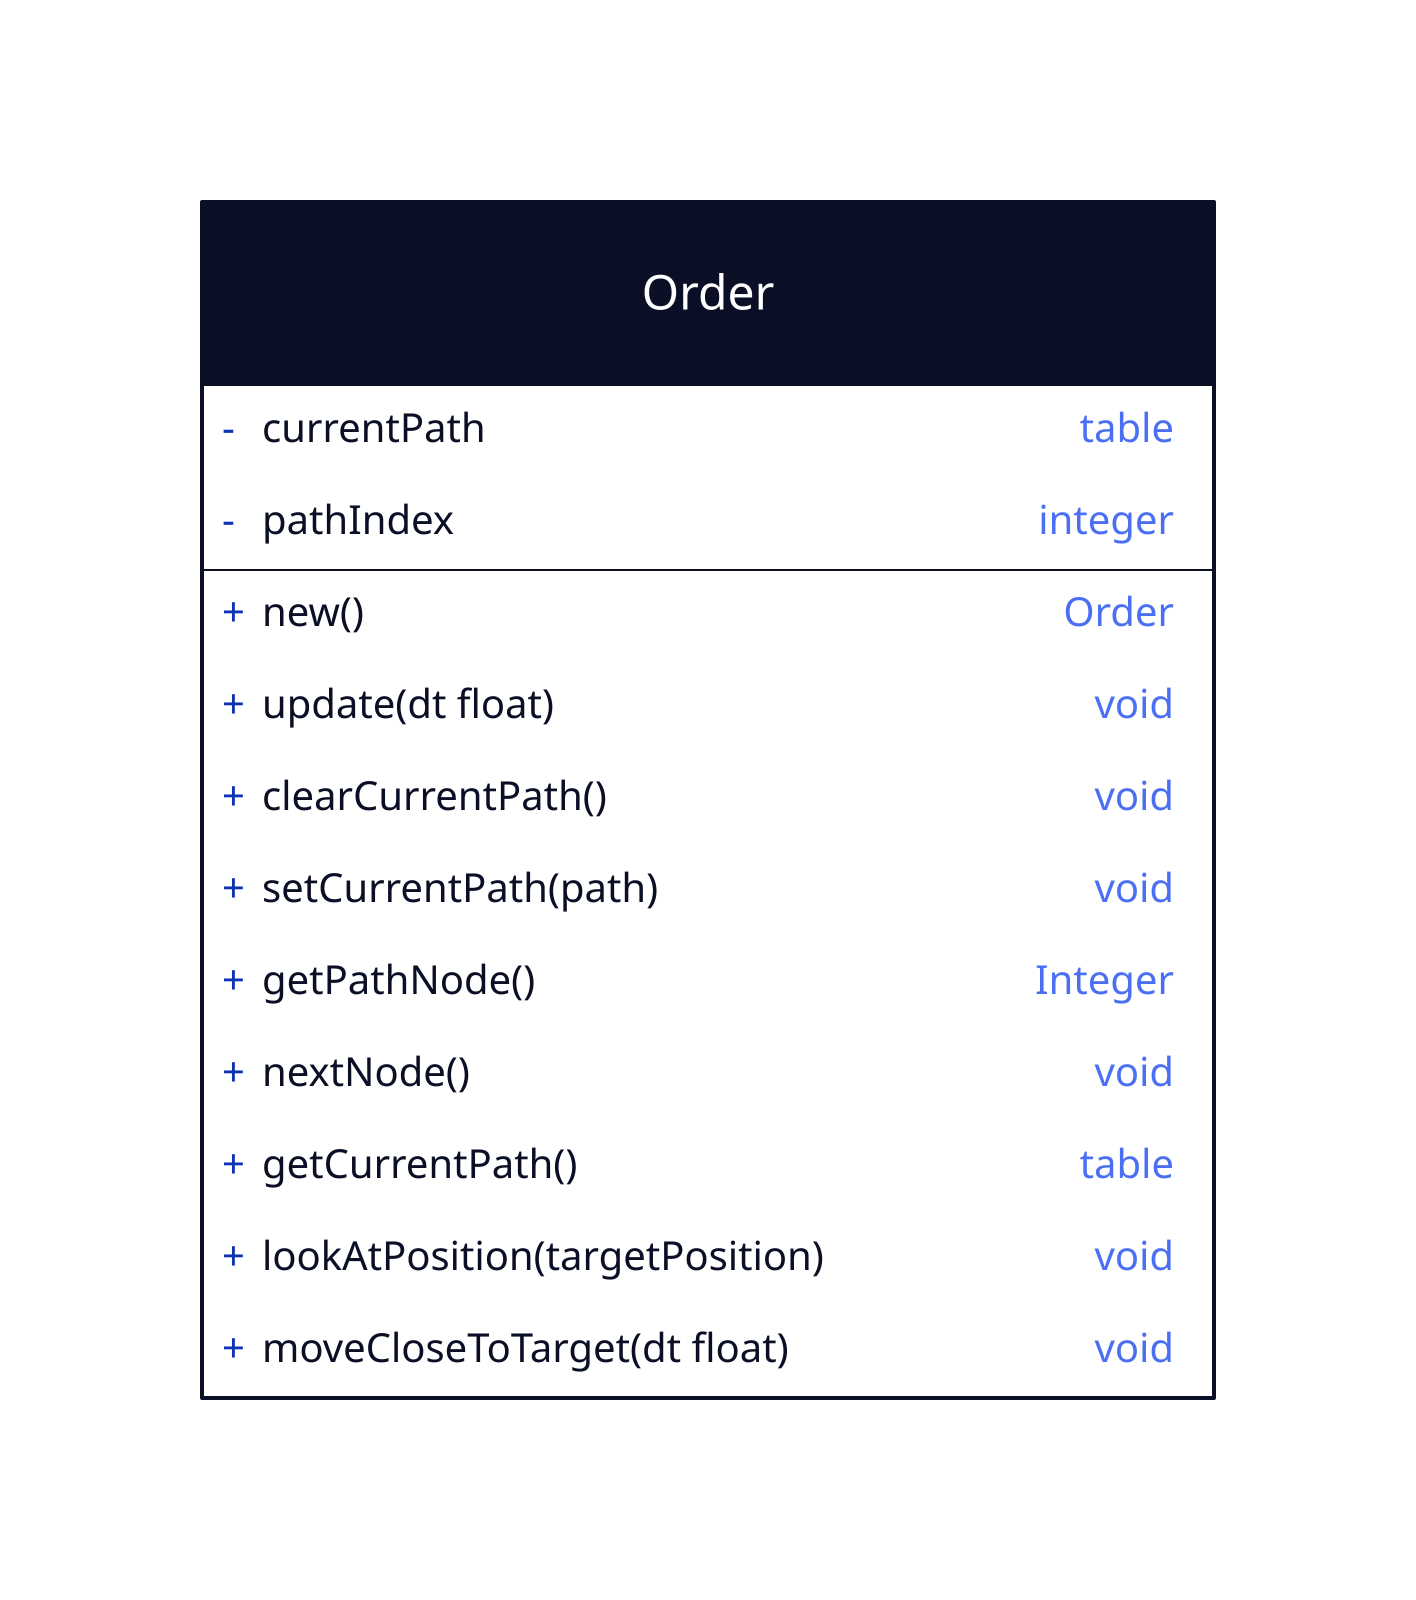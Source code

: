 Order: {
  shape: class

  -currentPath: table
  -pathIndex: integer

  +new(): Order

  +update(dt float): void
  +clearCurrentPath(): void
  +setCurrentPath(path): void
  +getPathNode(): Integer
  +nextNode(): void
  +getCurrentPath(): table
  +lookAtPosition(targetPosition): void
  +moveCloseToTarget(dt float): void
}
